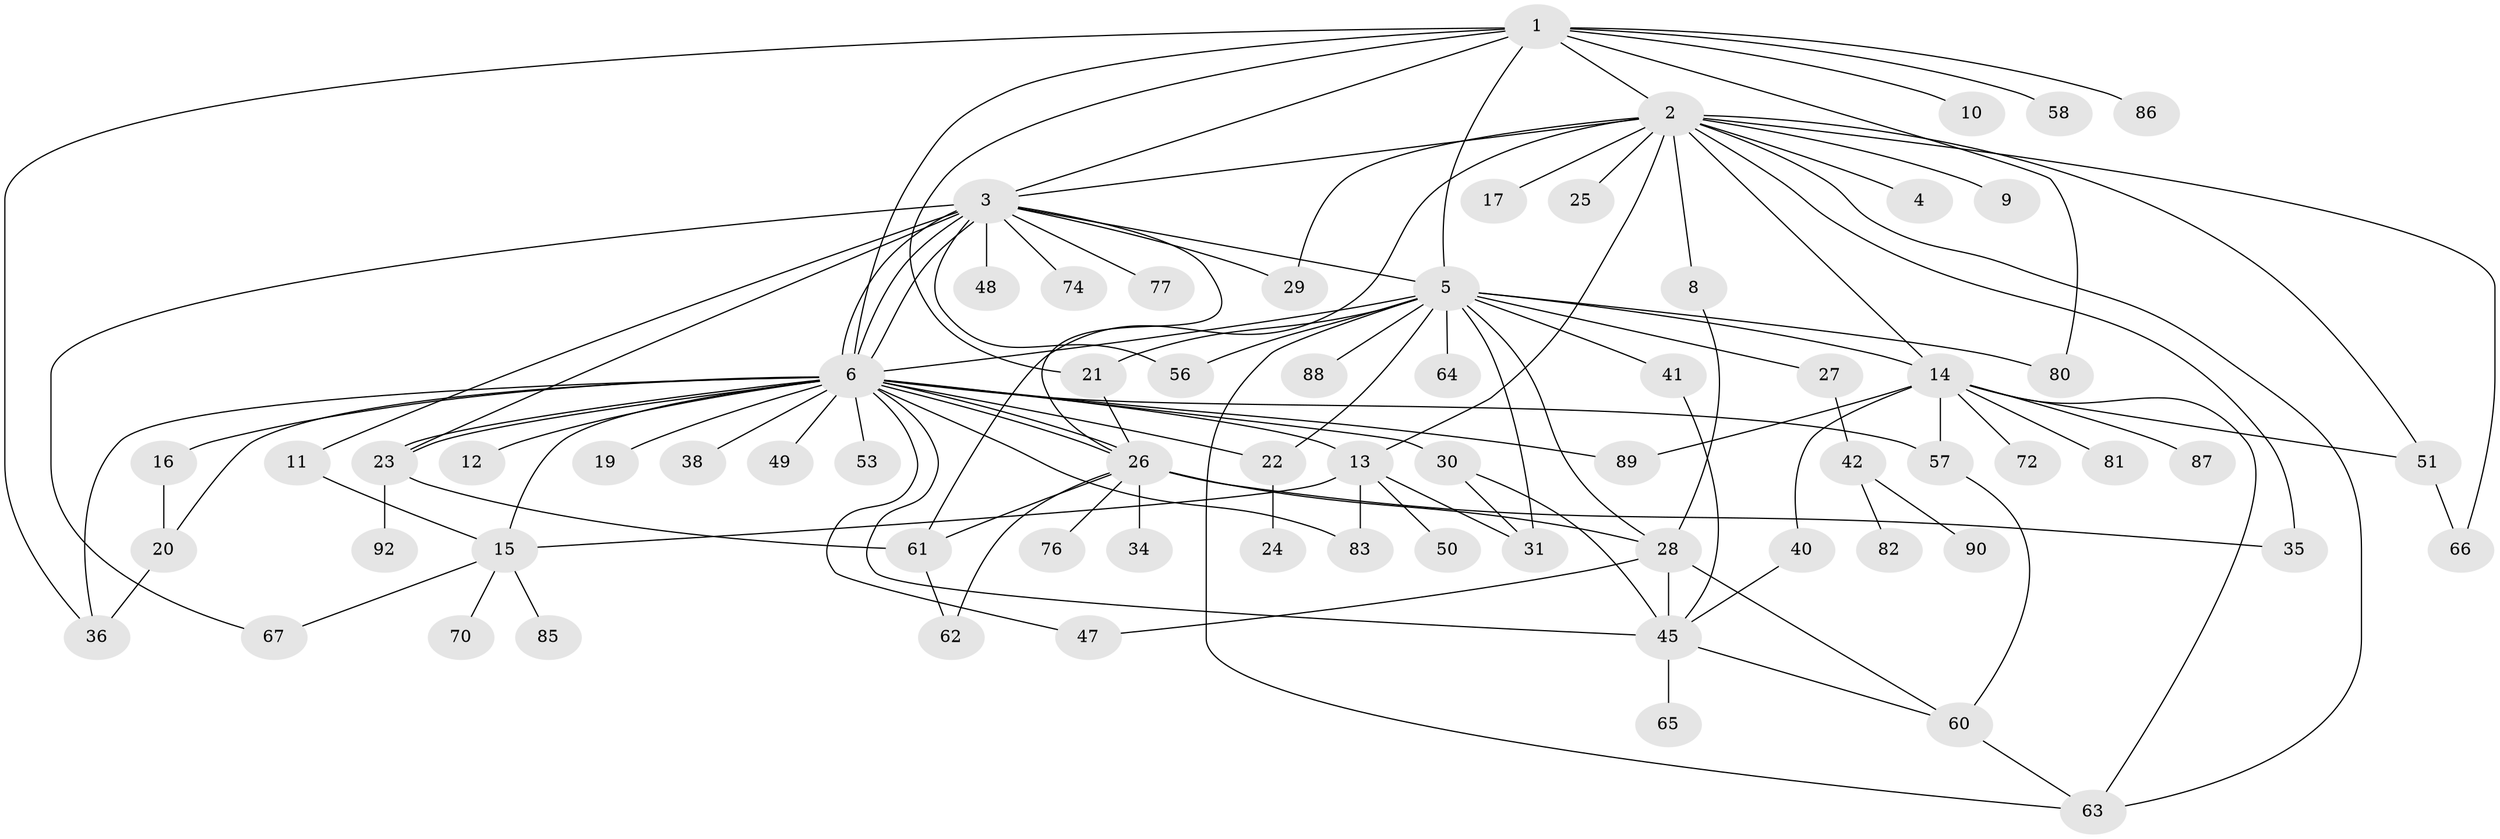 // original degree distribution, {9: 0.010869565217391304, 16: 0.010869565217391304, 15: 0.010869565217391304, 1: 0.3804347826086957, 14: 0.010869565217391304, 27: 0.010869565217391304, 3: 0.16304347826086957, 2: 0.2391304347826087, 5: 0.021739130434782608, 11: 0.021739130434782608, 6: 0.010869565217391304, 4: 0.08695652173913043, 7: 0.010869565217391304, 8: 0.010869565217391304}
// Generated by graph-tools (version 1.1) at 2025/11/02/27/25 16:11:10]
// undirected, 70 vertices, 116 edges
graph export_dot {
graph [start="1"]
  node [color=gray90,style=filled];
  1 [super="+7"];
  2 [super="+39"];
  3 [super="+44"];
  4;
  5 [super="+33"];
  6 [super="+84"];
  8;
  9;
  10 [super="+18"];
  11;
  12;
  13 [super="+71"];
  14 [super="+32"];
  15 [super="+46"];
  16;
  17 [super="+54"];
  19;
  20 [super="+69"];
  21;
  22 [super="+91"];
  23;
  24;
  25;
  26 [super="+59"];
  27;
  28 [super="+52"];
  29;
  30 [super="+78"];
  31;
  34;
  35;
  36 [super="+37"];
  38;
  40;
  41;
  42 [super="+43"];
  45 [super="+55"];
  47;
  48;
  49;
  50;
  51;
  53;
  56;
  57;
  58;
  60 [super="+68"];
  61 [super="+79"];
  62;
  63 [super="+75"];
  64;
  65;
  66 [super="+73"];
  67;
  70;
  72;
  74;
  76;
  77;
  80;
  81;
  82;
  83;
  85;
  86;
  87;
  88;
  89;
  90;
  92;
  1 -- 2;
  1 -- 3;
  1 -- 6;
  1 -- 10;
  1 -- 21;
  1 -- 36;
  1 -- 58;
  1 -- 80;
  1 -- 5;
  1 -- 86;
  2 -- 3;
  2 -- 4;
  2 -- 8;
  2 -- 9;
  2 -- 13;
  2 -- 14;
  2 -- 17;
  2 -- 25;
  2 -- 29 [weight=2];
  2 -- 35;
  2 -- 51;
  2 -- 61;
  2 -- 63;
  2 -- 66;
  3 -- 5;
  3 -- 6;
  3 -- 6;
  3 -- 6;
  3 -- 11;
  3 -- 23;
  3 -- 26;
  3 -- 29;
  3 -- 48;
  3 -- 67;
  3 -- 74;
  3 -- 77;
  3 -- 56;
  5 -- 14 [weight=2];
  5 -- 21;
  5 -- 22;
  5 -- 27;
  5 -- 28;
  5 -- 31;
  5 -- 41;
  5 -- 56;
  5 -- 88;
  5 -- 80;
  5 -- 64;
  5 -- 6;
  5 -- 63;
  6 -- 12;
  6 -- 15;
  6 -- 16;
  6 -- 19;
  6 -- 20;
  6 -- 22;
  6 -- 23;
  6 -- 23;
  6 -- 26;
  6 -- 26;
  6 -- 30;
  6 -- 36 [weight=2];
  6 -- 38;
  6 -- 47;
  6 -- 49;
  6 -- 53;
  6 -- 57;
  6 -- 83;
  6 -- 89;
  6 -- 45;
  6 -- 13;
  8 -- 28;
  11 -- 15 [weight=2];
  13 -- 15 [weight=2];
  13 -- 31;
  13 -- 50;
  13 -- 83;
  14 -- 40;
  14 -- 51;
  14 -- 57;
  14 -- 63;
  14 -- 72;
  14 -- 81;
  14 -- 89;
  14 -- 87;
  15 -- 70;
  15 -- 67;
  15 -- 85;
  16 -- 20;
  20 -- 36;
  21 -- 26;
  22 -- 24;
  23 -- 61;
  23 -- 92;
  26 -- 28;
  26 -- 34;
  26 -- 35;
  26 -- 62;
  26 -- 76;
  26 -- 61;
  27 -- 42;
  28 -- 45 [weight=2];
  28 -- 47;
  28 -- 60;
  30 -- 31;
  30 -- 45;
  40 -- 45;
  41 -- 45;
  42 -- 82;
  42 -- 90;
  45 -- 65;
  45 -- 60;
  51 -- 66;
  57 -- 60;
  60 -- 63;
  61 -- 62;
}
